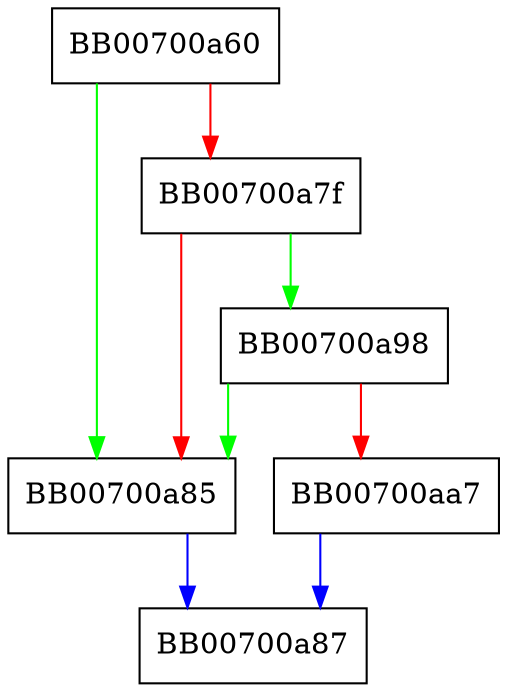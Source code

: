 digraph mdc2_internal_final {
  node [shape="box"];
  graph [splines=ortho];
  BB00700a60 -> BB00700a85 [color="green"];
  BB00700a60 -> BB00700a7f [color="red"];
  BB00700a7f -> BB00700a98 [color="green"];
  BB00700a7f -> BB00700a85 [color="red"];
  BB00700a85 -> BB00700a87 [color="blue"];
  BB00700a98 -> BB00700a85 [color="green"];
  BB00700a98 -> BB00700aa7 [color="red"];
  BB00700aa7 -> BB00700a87 [color="blue"];
}